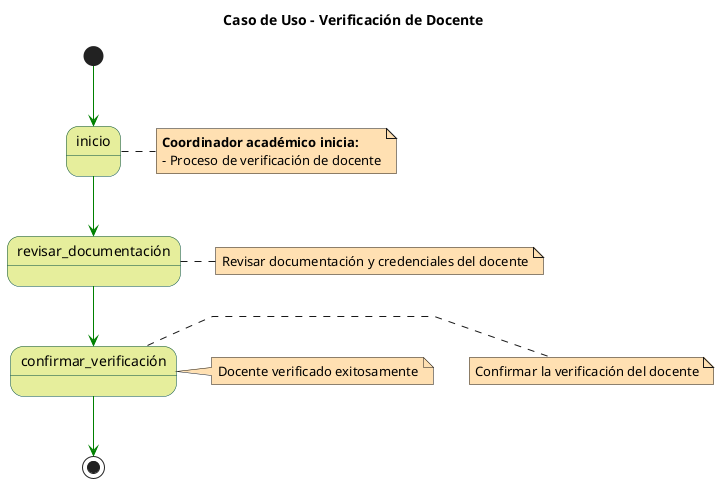 @startuml

skinparam state {
  BackgroundColor #e6ee9c
  BorderColor #004d40
}

skinparam note {
  BackgroundColor #ffe0b2
}

skinparam linetype polyline

title Caso de Uso - Verificación de Docente

[*] -[#green]-> inicio
note right of inicio
  **Coordinador académico inicia:**
  - Proceso de verificación de docente
end note

inicio -[#green]-> revisar_documentación
note right of revisar_documentación
  Revisar documentación y credenciales del docente
end note

revisar_documentación -[#green]-> confirmar_verificación
note right of confirmar_verificación
  Confirmar la verificación del docente
end note

confirmar_verificación -[#green]-> [*]
note right of confirmar_verificación
  Docente verificado exitosamente
end note

@enduml
